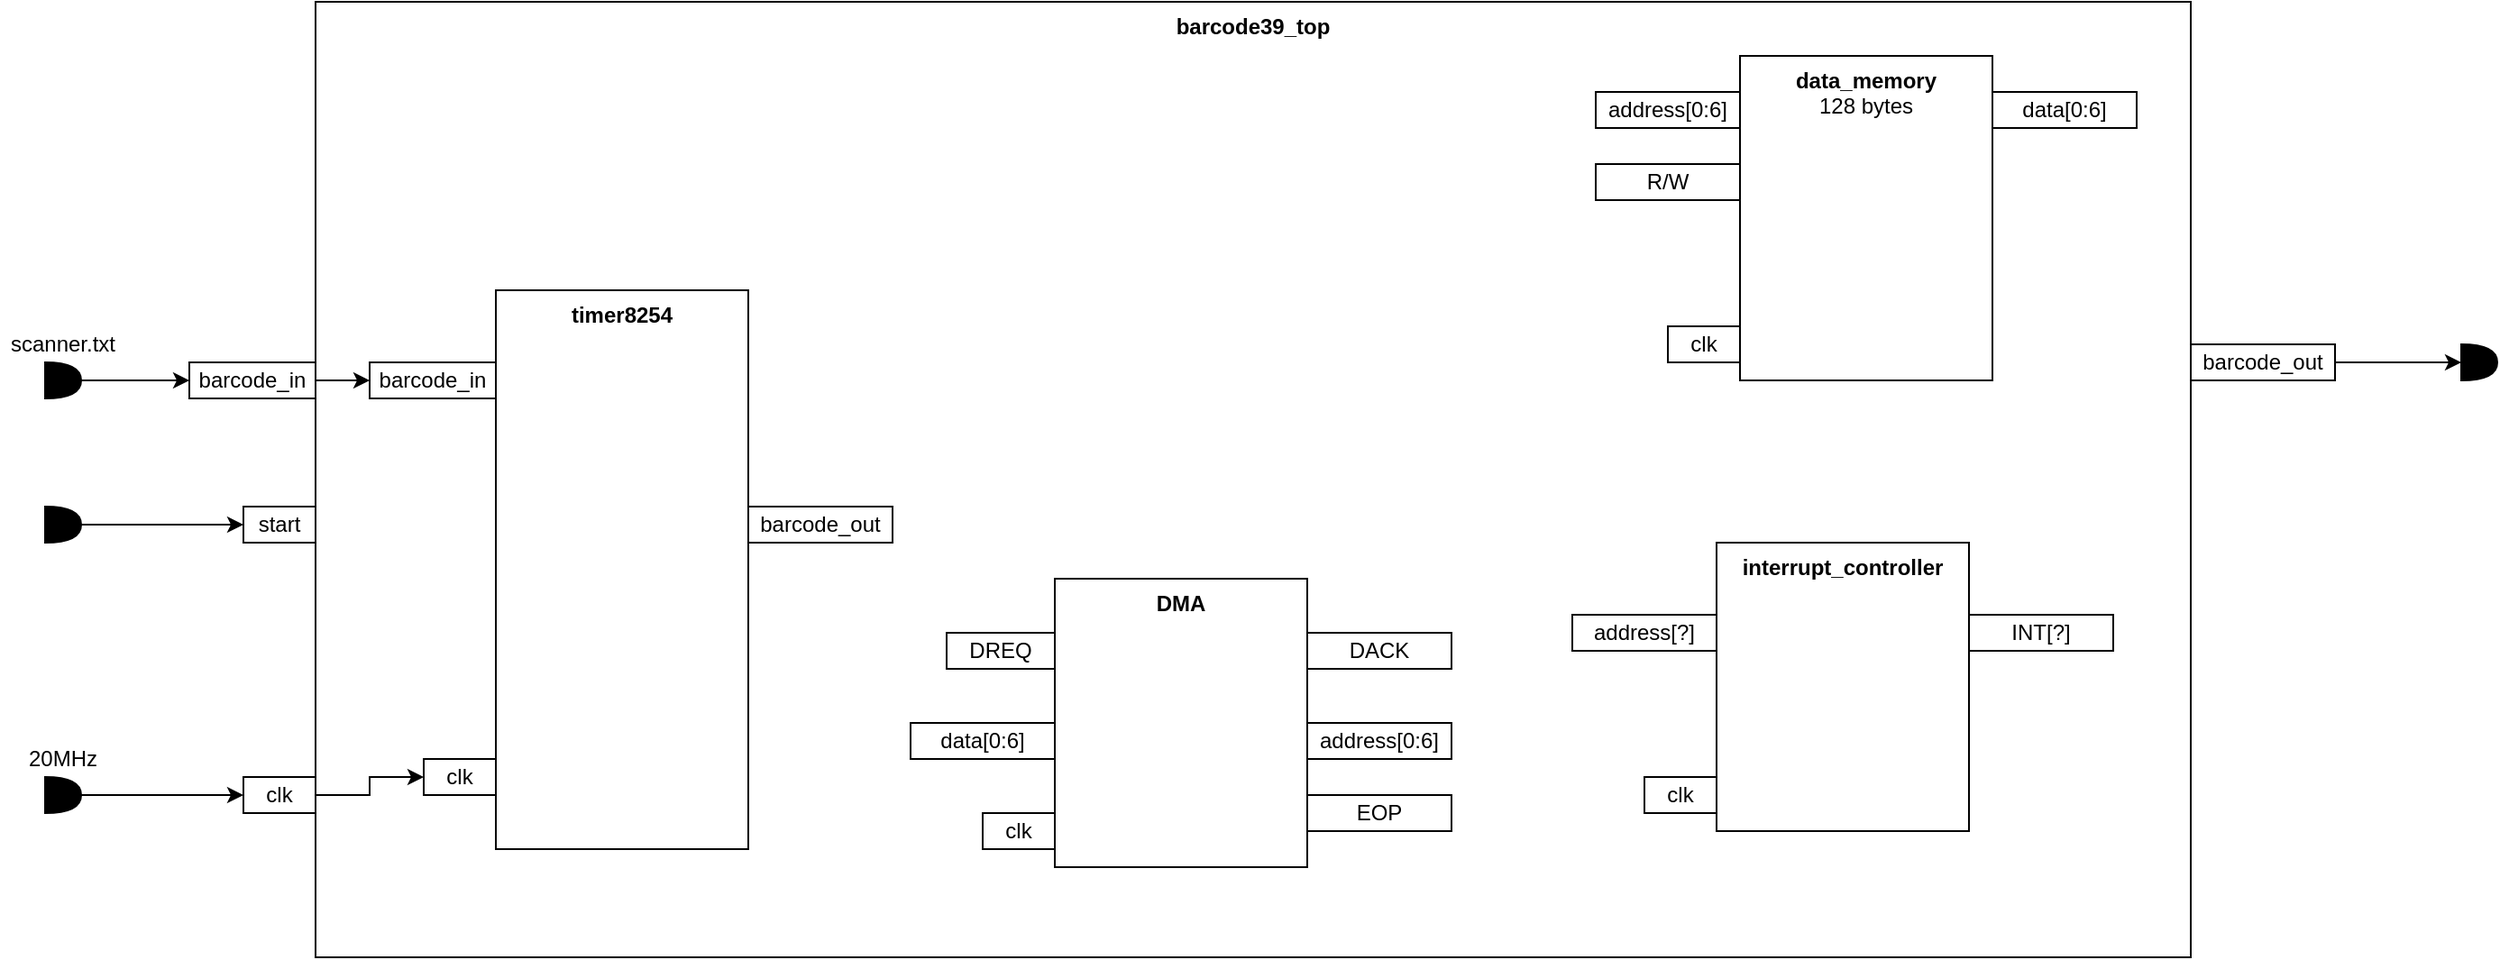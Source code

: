 <mxfile version="13.6.0" type="github">
  <diagram id="sr-3GxuYP5VsAKT54QnJ" name="Page-1">
    <mxGraphModel dx="2858" dy="1089" grid="1" gridSize="10" guides="1" tooltips="1" connect="1" arrows="1" fold="1" page="1" pageScale="1" pageWidth="827" pageHeight="1169" math="0" shadow="0">
      <root>
        <mxCell id="0" />
        <mxCell id="1" parent="0" />
        <mxCell id="xHjcDfsr9aw6__Y6eEqs-41" value="" style="group" vertex="1" connectable="0" parent="1">
          <mxGeometry x="-45" y="70" width="1385" height="530" as="geometry" />
        </mxCell>
        <mxCell id="xHjcDfsr9aw6__Y6eEqs-1" value="&lt;b&gt;barcode39_top&lt;/b&gt;" style="rounded=0;whiteSpace=wrap;html=1;verticalAlign=top;" vertex="1" parent="xHjcDfsr9aw6__Y6eEqs-41">
          <mxGeometry x="175" width="1040" height="530" as="geometry" />
        </mxCell>
        <mxCell id="xHjcDfsr9aw6__Y6eEqs-2" value="start" style="text;html=1;fillColor=none;align=center;verticalAlign=middle;whiteSpace=wrap;rounded=0;strokeColor=#000000;" vertex="1" parent="xHjcDfsr9aw6__Y6eEqs-41">
          <mxGeometry x="135" y="280" width="40" height="20" as="geometry" />
        </mxCell>
        <mxCell id="xHjcDfsr9aw6__Y6eEqs-3" value="barcode_in" style="text;html=1;fillColor=none;align=center;verticalAlign=middle;whiteSpace=wrap;rounded=0;strokeColor=#000000;" vertex="1" parent="xHjcDfsr9aw6__Y6eEqs-41">
          <mxGeometry x="105" y="200" width="70" height="20" as="geometry" />
        </mxCell>
        <mxCell id="xHjcDfsr9aw6__Y6eEqs-4" value="barcode_out" style="text;html=1;align=center;verticalAlign=middle;whiteSpace=wrap;rounded=0;strokeColor=#000000;" vertex="1" parent="xHjcDfsr9aw6__Y6eEqs-41">
          <mxGeometry x="1215" y="190" width="80" height="20" as="geometry" />
        </mxCell>
        <mxCell id="xHjcDfsr9aw6__Y6eEqs-6" value="" style="endArrow=classic;html=1;entryX=0;entryY=0.5;entryDx=0;entryDy=0;" edge="1" parent="xHjcDfsr9aw6__Y6eEqs-41" target="xHjcDfsr9aw6__Y6eEqs-2">
          <mxGeometry width="50" height="50" relative="1" as="geometry">
            <mxPoint x="45" y="290" as="sourcePoint" />
            <mxPoint x="485" y="300" as="targetPoint" />
          </mxGeometry>
        </mxCell>
        <mxCell id="xHjcDfsr9aw6__Y6eEqs-8" value="" style="endArrow=classic;html=1;entryX=0;entryY=0.5;entryDx=0;entryDy=0;" edge="1" parent="xHjcDfsr9aw6__Y6eEqs-41" target="xHjcDfsr9aw6__Y6eEqs-3">
          <mxGeometry width="50" height="50" relative="1" as="geometry">
            <mxPoint x="45" y="210" as="sourcePoint" />
            <mxPoint x="185" y="300" as="targetPoint" />
          </mxGeometry>
        </mxCell>
        <mxCell id="xHjcDfsr9aw6__Y6eEqs-9" value="" style="endArrow=classic;html=1;exitX=1;exitY=0.5;exitDx=0;exitDy=0;" edge="1" parent="xHjcDfsr9aw6__Y6eEqs-41" source="xHjcDfsr9aw6__Y6eEqs-4">
          <mxGeometry width="50" height="50" relative="1" as="geometry">
            <mxPoint x="415" y="210" as="sourcePoint" />
            <mxPoint x="1365" y="200" as="targetPoint" />
          </mxGeometry>
        </mxCell>
        <mxCell id="xHjcDfsr9aw6__Y6eEqs-10" value="" style="shape=or;whiteSpace=wrap;html=1;strokeColor=#000000;fillColor=#000000;" vertex="1" parent="xHjcDfsr9aw6__Y6eEqs-41">
          <mxGeometry x="25" y="200" width="20" height="20" as="geometry" />
        </mxCell>
        <mxCell id="xHjcDfsr9aw6__Y6eEqs-11" value="" style="shape=or;whiteSpace=wrap;html=1;strokeColor=#000000;fillColor=#000000;" vertex="1" parent="xHjcDfsr9aw6__Y6eEqs-41">
          <mxGeometry x="25" y="280" width="20" height="20" as="geometry" />
        </mxCell>
        <mxCell id="xHjcDfsr9aw6__Y6eEqs-12" value="" style="shape=or;whiteSpace=wrap;html=1;strokeColor=#000000;fillColor=#000000;" vertex="1" parent="xHjcDfsr9aw6__Y6eEqs-41">
          <mxGeometry x="1365" y="190" width="20" height="20" as="geometry" />
        </mxCell>
        <mxCell id="xHjcDfsr9aw6__Y6eEqs-14" value="scanner.txt" style="text;html=1;strokeColor=none;fillColor=none;align=center;verticalAlign=middle;whiteSpace=wrap;rounded=0;" vertex="1" parent="xHjcDfsr9aw6__Y6eEqs-41">
          <mxGeometry y="180" width="70" height="20" as="geometry" />
        </mxCell>
        <mxCell id="xHjcDfsr9aw6__Y6eEqs-16" value="clk" style="text;html=1;fillColor=none;align=center;verticalAlign=middle;whiteSpace=wrap;rounded=0;strokeColor=#000000;" vertex="1" parent="xHjcDfsr9aw6__Y6eEqs-41">
          <mxGeometry x="135" y="430" width="40" height="20" as="geometry" />
        </mxCell>
        <mxCell id="xHjcDfsr9aw6__Y6eEqs-18" value="" style="endArrow=classic;html=1;entryX=0;entryY=0.5;entryDx=0;entryDy=0;" edge="1" parent="xHjcDfsr9aw6__Y6eEqs-41" target="xHjcDfsr9aw6__Y6eEqs-16">
          <mxGeometry width="50" height="50" relative="1" as="geometry">
            <mxPoint x="45" y="440" as="sourcePoint" />
            <mxPoint x="145" y="300" as="targetPoint" />
          </mxGeometry>
        </mxCell>
        <mxCell id="xHjcDfsr9aw6__Y6eEqs-19" value="" style="shape=or;whiteSpace=wrap;html=1;strokeColor=#000000;fillColor=#000000;" vertex="1" parent="xHjcDfsr9aw6__Y6eEqs-41">
          <mxGeometry x="25" y="430" width="20" height="20" as="geometry" />
        </mxCell>
        <mxCell id="xHjcDfsr9aw6__Y6eEqs-20" value="20MHz" style="text;html=1;strokeColor=none;fillColor=none;align=center;verticalAlign=middle;whiteSpace=wrap;rounded=0;" vertex="1" parent="xHjcDfsr9aw6__Y6eEqs-41">
          <mxGeometry y="410" width="70" height="20" as="geometry" />
        </mxCell>
        <mxCell id="xHjcDfsr9aw6__Y6eEqs-54" value="" style="group" vertex="1" connectable="0" parent="xHjcDfsr9aw6__Y6eEqs-41">
          <mxGeometry x="505" y="320" width="300" height="160" as="geometry" />
        </mxCell>
        <mxCell id="xHjcDfsr9aw6__Y6eEqs-42" value="EOP" style="text;html=1;fillColor=none;align=center;verticalAlign=middle;whiteSpace=wrap;rounded=0;strokeColor=#000000;" vertex="1" parent="xHjcDfsr9aw6__Y6eEqs-54">
          <mxGeometry x="220" y="120" width="80" height="20" as="geometry" />
        </mxCell>
        <mxCell id="xHjcDfsr9aw6__Y6eEqs-27" value="DMA" style="rounded=0;whiteSpace=wrap;html=1;verticalAlign=top;fontStyle=1" vertex="1" parent="xHjcDfsr9aw6__Y6eEqs-54">
          <mxGeometry x="80" width="140" height="160" as="geometry" />
        </mxCell>
        <mxCell id="xHjcDfsr9aw6__Y6eEqs-28" value="DREQ" style="text;html=1;fillColor=none;align=center;verticalAlign=middle;whiteSpace=wrap;rounded=0;strokeColor=#000000;" vertex="1" parent="xHjcDfsr9aw6__Y6eEqs-54">
          <mxGeometry x="20" y="30" width="60" height="20" as="geometry" />
        </mxCell>
        <mxCell id="xHjcDfsr9aw6__Y6eEqs-29" value="DACK" style="text;html=1;fillColor=none;align=center;verticalAlign=middle;whiteSpace=wrap;rounded=0;strokeColor=#000000;" vertex="1" parent="xHjcDfsr9aw6__Y6eEqs-54">
          <mxGeometry x="220" y="30" width="80" height="20" as="geometry" />
        </mxCell>
        <mxCell id="xHjcDfsr9aw6__Y6eEqs-32" value="clk" style="text;html=1;fillColor=none;align=center;verticalAlign=middle;whiteSpace=wrap;rounded=0;strokeColor=#000000;" vertex="1" parent="xHjcDfsr9aw6__Y6eEqs-54">
          <mxGeometry x="40" y="130" width="40" height="20" as="geometry" />
        </mxCell>
        <mxCell id="xHjcDfsr9aw6__Y6eEqs-34" value="address[0:6]" style="text;html=1;fillColor=none;align=center;verticalAlign=middle;whiteSpace=wrap;rounded=0;strokeColor=#000000;" vertex="1" parent="xHjcDfsr9aw6__Y6eEqs-54">
          <mxGeometry x="220" y="80" width="80" height="20" as="geometry" />
        </mxCell>
        <mxCell id="xHjcDfsr9aw6__Y6eEqs-44" value="data[0:6]" style="text;html=1;fillColor=none;align=center;verticalAlign=middle;whiteSpace=wrap;rounded=0;strokeColor=#000000;" vertex="1" parent="xHjcDfsr9aw6__Y6eEqs-54">
          <mxGeometry y="80" width="80" height="20" as="geometry" />
        </mxCell>
        <mxCell id="xHjcDfsr9aw6__Y6eEqs-53" value="" style="group" vertex="1" connectable="0" parent="xHjcDfsr9aw6__Y6eEqs-41">
          <mxGeometry x="872" y="300" width="300" height="160" as="geometry" />
        </mxCell>
        <mxCell id="xHjcDfsr9aw6__Y6eEqs-46" value="interrupt_controller" style="rounded=0;whiteSpace=wrap;html=1;verticalAlign=top;fontStyle=1" vertex="1" parent="xHjcDfsr9aw6__Y6eEqs-53">
          <mxGeometry x="80" width="140" height="160" as="geometry" />
        </mxCell>
        <mxCell id="xHjcDfsr9aw6__Y6eEqs-49" value="clk" style="text;html=1;fillColor=none;align=center;verticalAlign=middle;whiteSpace=wrap;rounded=0;strokeColor=#000000;" vertex="1" parent="xHjcDfsr9aw6__Y6eEqs-53">
          <mxGeometry x="40" y="130" width="40" height="20" as="geometry" />
        </mxCell>
        <mxCell id="xHjcDfsr9aw6__Y6eEqs-50" value="address[?]" style="text;html=1;fillColor=none;align=center;verticalAlign=middle;whiteSpace=wrap;rounded=0;strokeColor=#000000;" vertex="1" parent="xHjcDfsr9aw6__Y6eEqs-53">
          <mxGeometry y="40" width="80" height="20" as="geometry" />
        </mxCell>
        <mxCell id="xHjcDfsr9aw6__Y6eEqs-52" value="INT[?]" style="text;html=1;fillColor=none;align=center;verticalAlign=middle;whiteSpace=wrap;rounded=0;strokeColor=#000000;" vertex="1" parent="xHjcDfsr9aw6__Y6eEqs-53">
          <mxGeometry x="220" y="40" width="80" height="20" as="geometry" />
        </mxCell>
        <mxCell id="xHjcDfsr9aw6__Y6eEqs-24" value="" style="edgeStyle=orthogonalEdgeStyle;rounded=0;orthogonalLoop=1;jettySize=auto;html=1;" edge="1" parent="1" source="xHjcDfsr9aw6__Y6eEqs-3" target="xHjcDfsr9aw6__Y6eEqs-23">
          <mxGeometry relative="1" as="geometry" />
        </mxCell>
        <mxCell id="xHjcDfsr9aw6__Y6eEqs-22" style="edgeStyle=orthogonalEdgeStyle;rounded=0;orthogonalLoop=1;jettySize=auto;html=1;entryX=0;entryY=0.5;entryDx=0;entryDy=0;" edge="1" parent="1" source="xHjcDfsr9aw6__Y6eEqs-16" target="xHjcDfsr9aw6__Y6eEqs-21">
          <mxGeometry relative="1" as="geometry" />
        </mxCell>
        <mxCell id="xHjcDfsr9aw6__Y6eEqs-37" value="" style="group" vertex="1" connectable="0" parent="1">
          <mxGeometry x="840" y="100" width="300" height="180" as="geometry" />
        </mxCell>
        <mxCell id="xHjcDfsr9aw6__Y6eEqs-26" value="data_memory&lt;br&gt;&lt;span style=&quot;font-weight: normal&quot;&gt;128 bytes&lt;/span&gt;" style="rounded=0;whiteSpace=wrap;html=1;verticalAlign=top;fontStyle=1" vertex="1" parent="xHjcDfsr9aw6__Y6eEqs-37">
          <mxGeometry x="80" width="140" height="180" as="geometry" />
        </mxCell>
        <mxCell id="xHjcDfsr9aw6__Y6eEqs-30" value="address[0:6]" style="text;html=1;fillColor=none;align=center;verticalAlign=middle;whiteSpace=wrap;rounded=0;strokeColor=#000000;" vertex="1" parent="xHjcDfsr9aw6__Y6eEqs-37">
          <mxGeometry y="20" width="80" height="20" as="geometry" />
        </mxCell>
        <mxCell id="xHjcDfsr9aw6__Y6eEqs-31" value="R/W" style="text;html=1;fillColor=none;align=center;verticalAlign=middle;whiteSpace=wrap;rounded=0;strokeColor=#000000;" vertex="1" parent="xHjcDfsr9aw6__Y6eEqs-37">
          <mxGeometry y="60" width="80" height="20" as="geometry" />
        </mxCell>
        <mxCell id="xHjcDfsr9aw6__Y6eEqs-33" value="clk" style="text;html=1;fillColor=none;align=center;verticalAlign=middle;whiteSpace=wrap;rounded=0;strokeColor=#000000;" vertex="1" parent="xHjcDfsr9aw6__Y6eEqs-37">
          <mxGeometry x="40" y="150" width="40" height="20" as="geometry" />
        </mxCell>
        <mxCell id="xHjcDfsr9aw6__Y6eEqs-35" value="data[0:6]" style="text;html=1;fillColor=none;align=center;verticalAlign=middle;whiteSpace=wrap;rounded=0;strokeColor=#000000;" vertex="1" parent="xHjcDfsr9aw6__Y6eEqs-37">
          <mxGeometry x="220" y="20" width="80" height="20" as="geometry" />
        </mxCell>
        <mxCell id="xHjcDfsr9aw6__Y6eEqs-38" value="" style="group" vertex="1" connectable="0" parent="1">
          <mxGeometry x="160" y="230" width="290" height="310" as="geometry" />
        </mxCell>
        <mxCell id="xHjcDfsr9aw6__Y6eEqs-15" value="timer8254" style="rounded=0;whiteSpace=wrap;html=1;verticalAlign=top;fontStyle=1" vertex="1" parent="xHjcDfsr9aw6__Y6eEqs-38">
          <mxGeometry x="70" width="140" height="310" as="geometry" />
        </mxCell>
        <mxCell id="xHjcDfsr9aw6__Y6eEqs-21" value="clk" style="text;html=1;fillColor=none;align=center;verticalAlign=middle;whiteSpace=wrap;rounded=0;strokeColor=#000000;" vertex="1" parent="xHjcDfsr9aw6__Y6eEqs-38">
          <mxGeometry x="30" y="260" width="40" height="20" as="geometry" />
        </mxCell>
        <mxCell id="xHjcDfsr9aw6__Y6eEqs-23" value="barcode_in" style="text;html=1;fillColor=none;align=center;verticalAlign=middle;whiteSpace=wrap;rounded=0;strokeColor=#000000;" vertex="1" parent="xHjcDfsr9aw6__Y6eEqs-38">
          <mxGeometry y="40" width="70" height="20" as="geometry" />
        </mxCell>
        <mxCell id="xHjcDfsr9aw6__Y6eEqs-25" value="barcode_out" style="text;html=1;fillColor=none;align=center;verticalAlign=middle;whiteSpace=wrap;rounded=0;strokeColor=#000000;" vertex="1" parent="xHjcDfsr9aw6__Y6eEqs-38">
          <mxGeometry x="210" y="120" width="80" height="20" as="geometry" />
        </mxCell>
      </root>
    </mxGraphModel>
  </diagram>
</mxfile>
